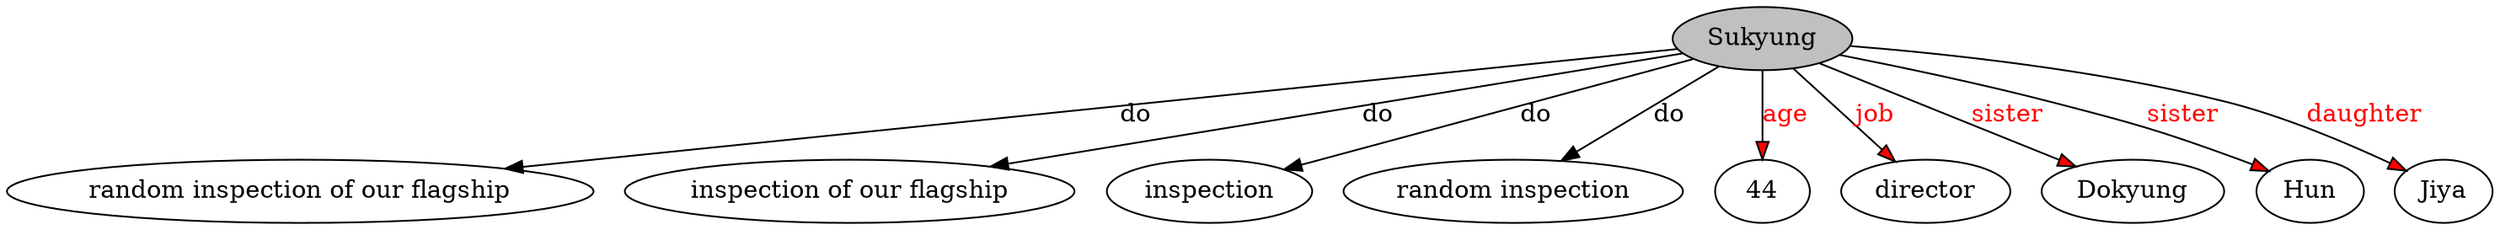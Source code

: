 // The Round Table
digraph {
	0 [label=Sukyung fillcolor=gray style=filled]
	1 [label="random inspection of our flagship"]
	0 -> 1 [label=do]
	2 [label="inspection of our flagship"]
	0 -> 2 [label=do]
	3 [label=inspection]
	0 -> 3 [label=do]
	4 [label="random inspection"]
	0 -> 4 [label=do]
	5 [label=44]
	0 -> 5 [label=age fillcolor=red fontcolor=red style=filled]
	6 [label=director]
	0 -> 6 [label=job fillcolor=red fontcolor=red style=filled]
	7 [label=Dokyung]
	0 -> 7 [label=sister fillcolor=red fontcolor=red style=filled]
	8 [label=Hun]
	0 -> 8 [label=sister fillcolor=red fontcolor=red style=filled]
	9 [label=Jiya]
	0 -> 9 [label=daughter fillcolor=red fontcolor=red style=filled]
}
